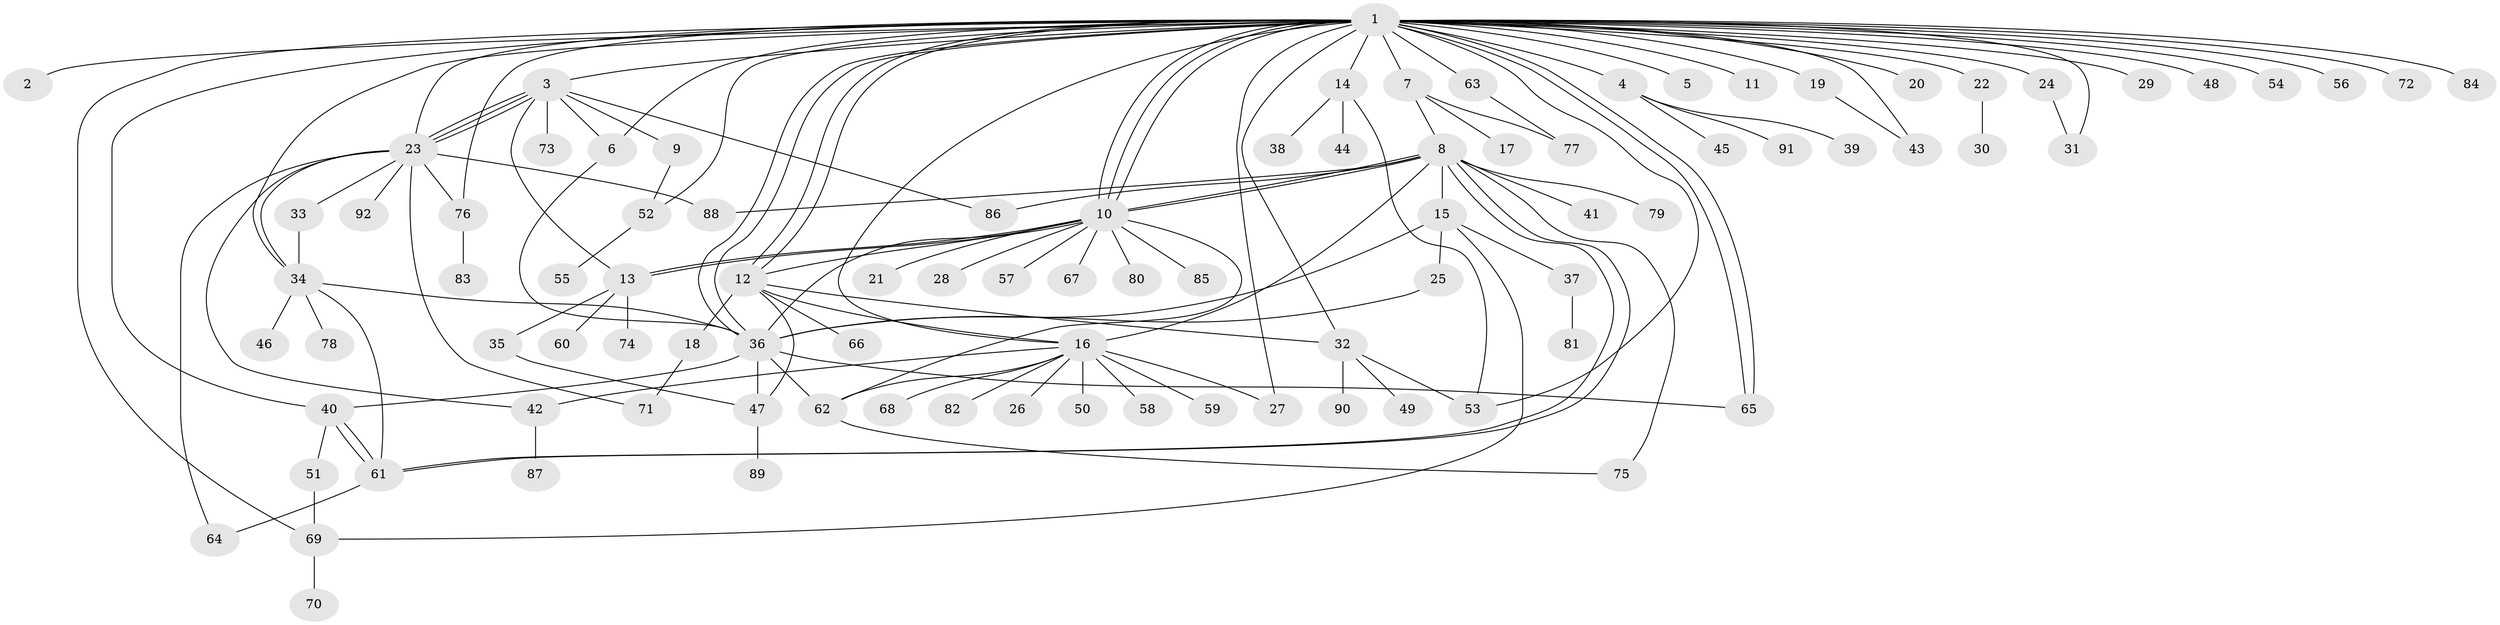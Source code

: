 // coarse degree distribution, {36: 0.014084507042253521, 1: 0.5492957746478874, 8: 0.014084507042253521, 3: 0.11267605633802817, 10: 0.04225352112676056, 2: 0.16901408450704225, 18: 0.014084507042253521, 4: 0.04225352112676056, 11: 0.028169014084507043, 7: 0.014084507042253521}
// Generated by graph-tools (version 1.1) at 2025/51/02/27/25 19:51:55]
// undirected, 92 vertices, 141 edges
graph export_dot {
graph [start="1"]
  node [color=gray90,style=filled];
  1;
  2;
  3;
  4;
  5;
  6;
  7;
  8;
  9;
  10;
  11;
  12;
  13;
  14;
  15;
  16;
  17;
  18;
  19;
  20;
  21;
  22;
  23;
  24;
  25;
  26;
  27;
  28;
  29;
  30;
  31;
  32;
  33;
  34;
  35;
  36;
  37;
  38;
  39;
  40;
  41;
  42;
  43;
  44;
  45;
  46;
  47;
  48;
  49;
  50;
  51;
  52;
  53;
  54;
  55;
  56;
  57;
  58;
  59;
  60;
  61;
  62;
  63;
  64;
  65;
  66;
  67;
  68;
  69;
  70;
  71;
  72;
  73;
  74;
  75;
  76;
  77;
  78;
  79;
  80;
  81;
  82;
  83;
  84;
  85;
  86;
  87;
  88;
  89;
  90;
  91;
  92;
  1 -- 2;
  1 -- 3;
  1 -- 4;
  1 -- 5;
  1 -- 6;
  1 -- 7;
  1 -- 10;
  1 -- 10;
  1 -- 10;
  1 -- 11;
  1 -- 12;
  1 -- 12;
  1 -- 14;
  1 -- 16;
  1 -- 19;
  1 -- 20;
  1 -- 22;
  1 -- 23;
  1 -- 24;
  1 -- 27;
  1 -- 29;
  1 -- 31;
  1 -- 32;
  1 -- 34;
  1 -- 36;
  1 -- 36;
  1 -- 40;
  1 -- 43;
  1 -- 48;
  1 -- 52;
  1 -- 53;
  1 -- 54;
  1 -- 56;
  1 -- 63;
  1 -- 65;
  1 -- 65;
  1 -- 69;
  1 -- 72;
  1 -- 76;
  1 -- 84;
  3 -- 6;
  3 -- 9;
  3 -- 13;
  3 -- 23;
  3 -- 23;
  3 -- 23;
  3 -- 73;
  3 -- 86;
  4 -- 39;
  4 -- 45;
  4 -- 91;
  6 -- 36;
  7 -- 8;
  7 -- 17;
  7 -- 77;
  8 -- 10;
  8 -- 10;
  8 -- 15;
  8 -- 16;
  8 -- 41;
  8 -- 61;
  8 -- 61;
  8 -- 75;
  8 -- 79;
  8 -- 86;
  8 -- 88;
  9 -- 52;
  10 -- 12;
  10 -- 13;
  10 -- 13;
  10 -- 21;
  10 -- 28;
  10 -- 36;
  10 -- 57;
  10 -- 62;
  10 -- 67;
  10 -- 80;
  10 -- 85;
  12 -- 16;
  12 -- 18;
  12 -- 32;
  12 -- 47;
  12 -- 66;
  13 -- 35;
  13 -- 60;
  13 -- 74;
  14 -- 38;
  14 -- 44;
  14 -- 53;
  15 -- 25;
  15 -- 36;
  15 -- 37;
  15 -- 69;
  16 -- 26;
  16 -- 27;
  16 -- 42;
  16 -- 50;
  16 -- 58;
  16 -- 59;
  16 -- 62;
  16 -- 68;
  16 -- 82;
  18 -- 71;
  19 -- 43;
  22 -- 30;
  23 -- 33;
  23 -- 34;
  23 -- 42;
  23 -- 64;
  23 -- 71;
  23 -- 76;
  23 -- 88;
  23 -- 92;
  24 -- 31;
  25 -- 36;
  32 -- 49;
  32 -- 53;
  32 -- 90;
  33 -- 34;
  34 -- 36;
  34 -- 46;
  34 -- 61;
  34 -- 78;
  35 -- 47;
  36 -- 40;
  36 -- 47;
  36 -- 62;
  36 -- 65;
  37 -- 81;
  40 -- 51;
  40 -- 61;
  40 -- 61;
  42 -- 87;
  47 -- 89;
  51 -- 69;
  52 -- 55;
  61 -- 64;
  62 -- 75;
  63 -- 77;
  69 -- 70;
  76 -- 83;
}
